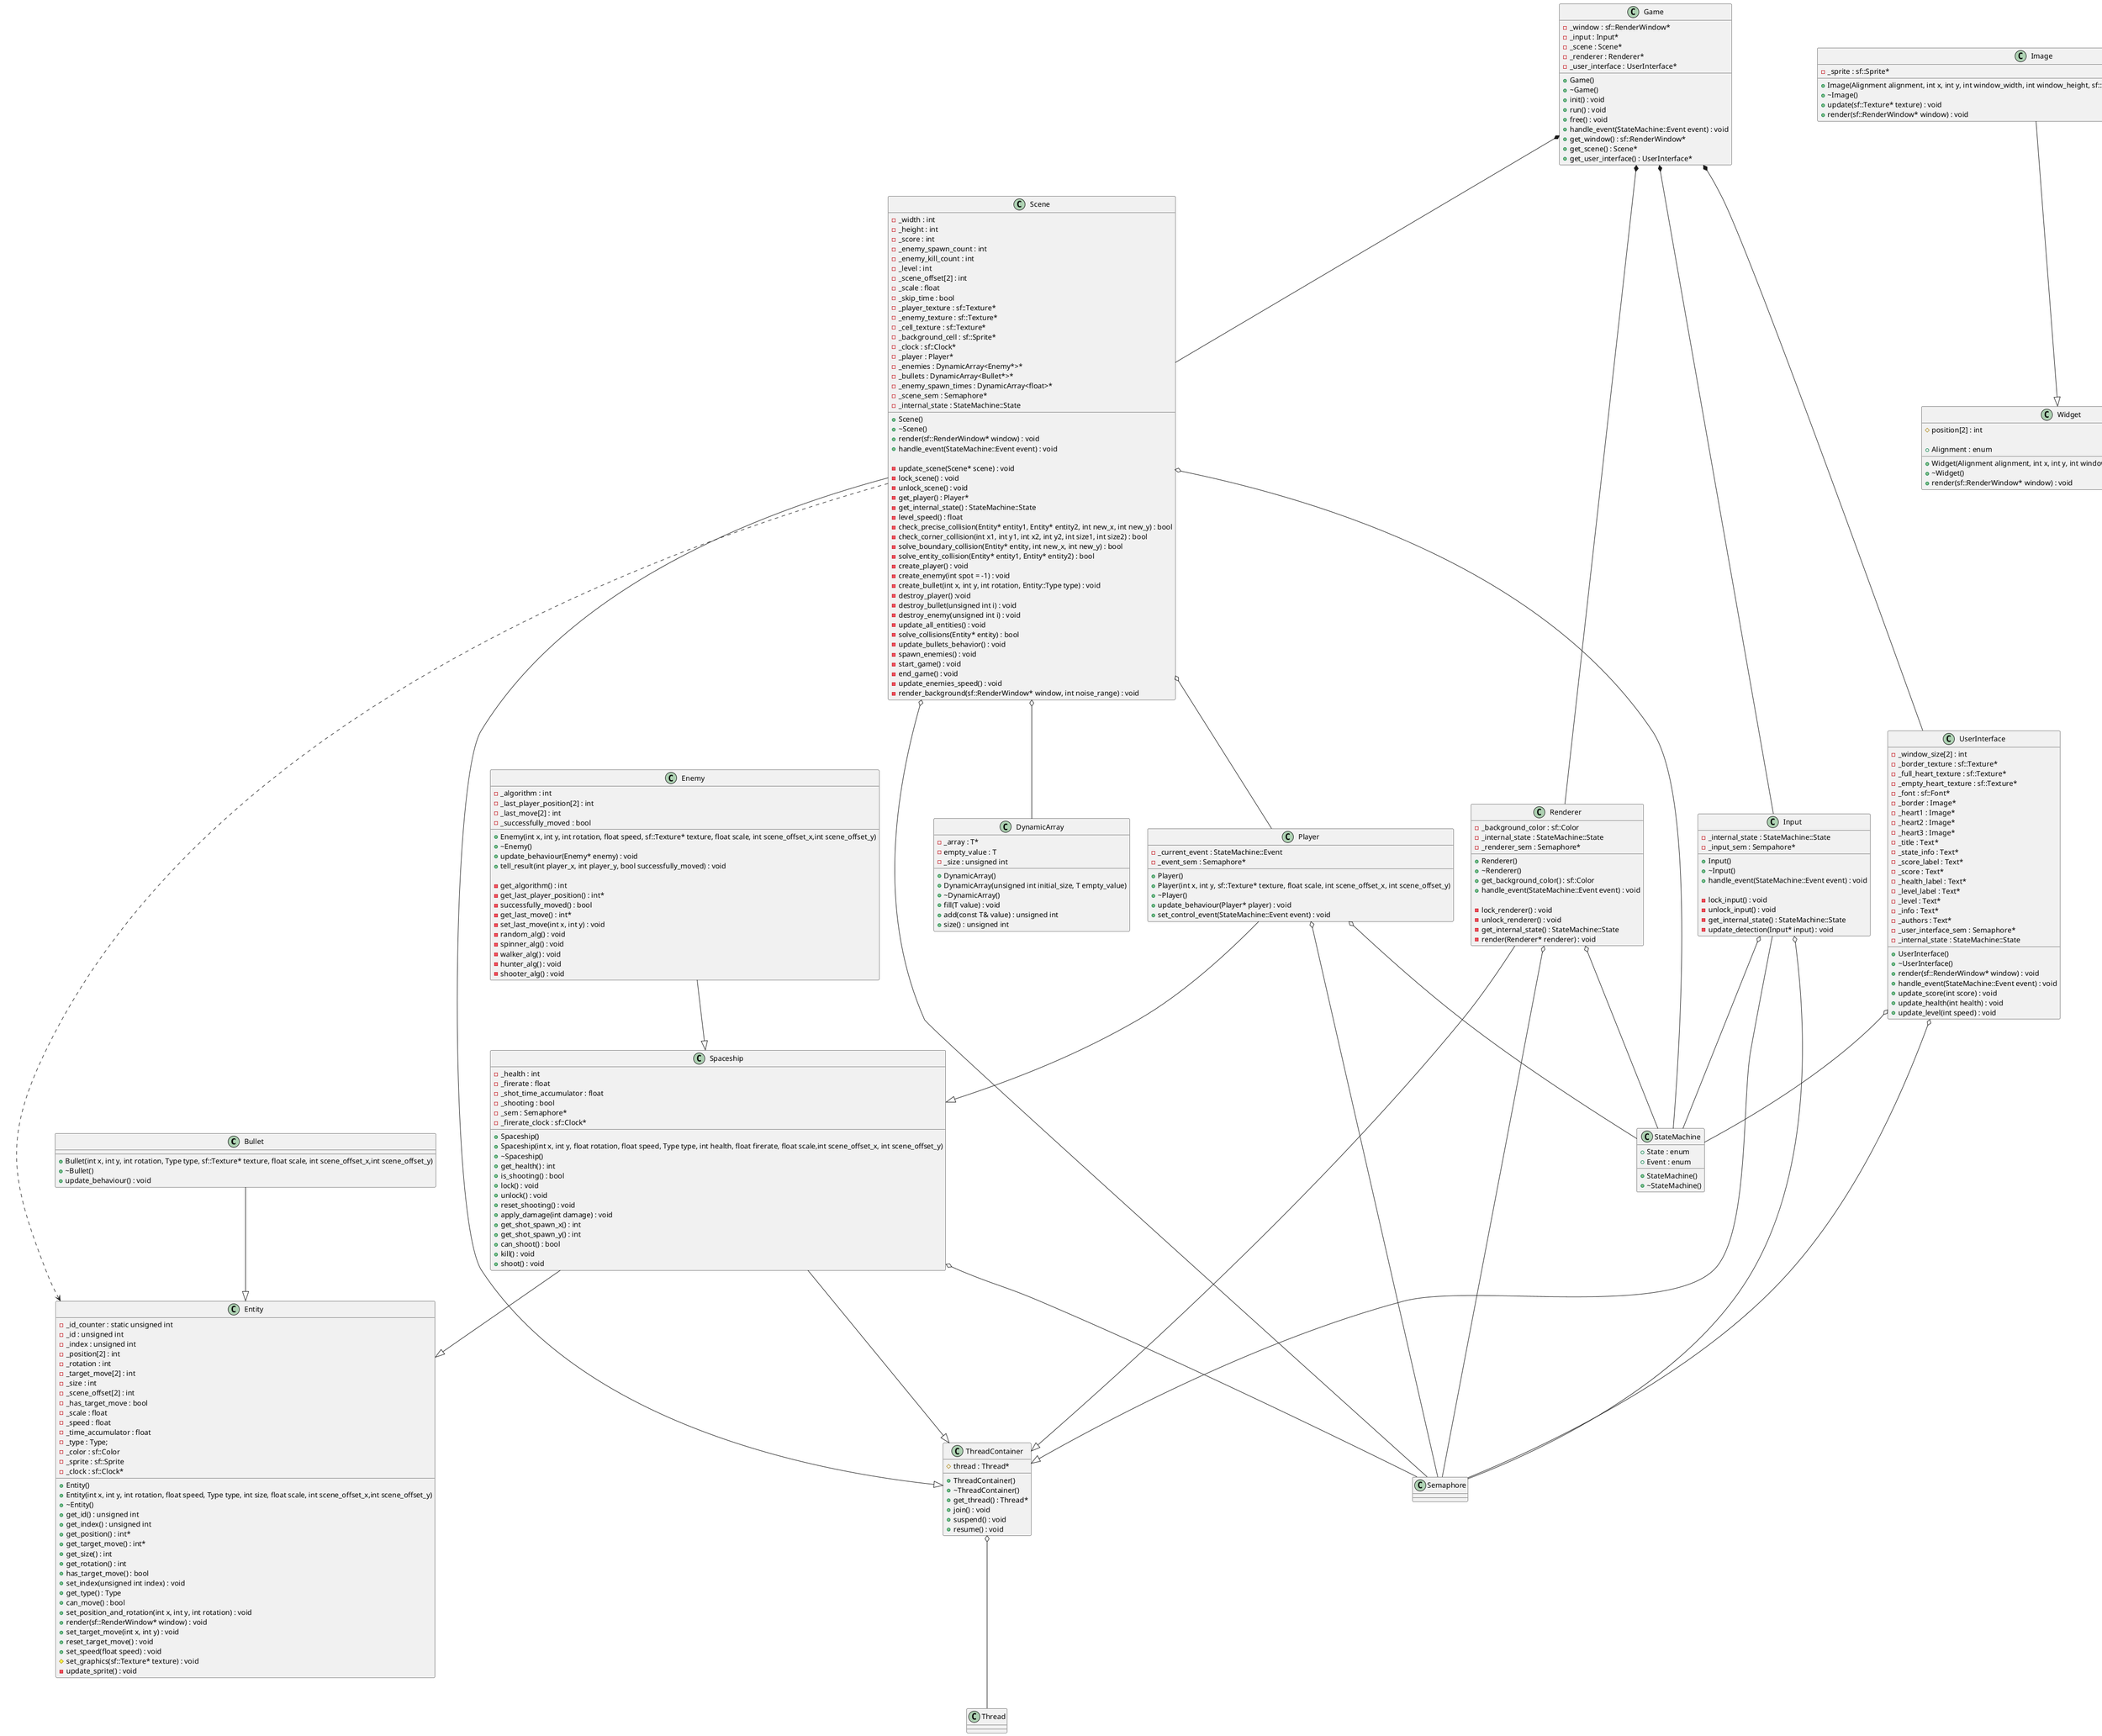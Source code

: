 @startuml
class Bullet {
    + Bullet(int x, int y, int rotation, Type type, sf::Texture* texture, float scale, int scene_offset_x,int scene_offset_y)
    + ~Bullet()
    + update_behaviour() : void
}

class DynamicArray {
    - _array : T*
    - empty_value : T
    - _size : unsigned int

    + DynamicArray()
    + DynamicArray(unsigned int initial_size, T empty_value)
    + ~DynamicArray()
    + fill(T value) : void
    + add(const T& value) : unsigned int
    + size() : unsigned int
}

class Enemy {
    - _algorithm : int
    - _last_player_position[2] : int
    - _last_move[2] : int
    - _successfully_moved : bool

    + Enemy(int x, int y, int rotation, float speed, sf::Texture* texture, float scale, int scene_offset_x,int scene_offset_y)
    + ~Enemy()
    + update_behaviour(Enemy* enemy) : void
    + tell_result(int player_x, int player_y, bool successfully_moved) : void
    
    - get_algorithm() : int 
    - get_last_player_position() : int* 
    - successfully_moved() : bool
    - get_last_move() : int*
    - set_last_move(int x, int y) : void
    - random_alg() : void
    - spinner_alg() : void
    - walker_alg() : void 
    - hunter_alg() : void
    - shooter_alg() : void
}

class Entity {
    - _id_counter : static unsigned int 
    - _id : unsigned int 
    - _index : unsigned int 
    - _position[2] : int
    - _rotation : int
    - _target_move[2] : int
    - _size : int
    - _scene_offset[2] : int
    - _has_target_move : bool
    - _scale : float
    - _speed : float
    - _time_accumulator : float
    - _type : Type;
    - _color : sf::Color
    - _sprite : sf::Sprite
    - _clock : sf::Clock* 

    + Entity()
    + Entity(int x, int y, int rotation, float speed, Type type, int size, float scale, int scene_offset_x,int scene_offset_y)
    + ~Entity()
    + get_id() : unsigned int
    + get_index() : unsigned int
    + get_position() : int* 
    + get_target_move() : int* 
    + get_size() : int
    + get_rotation() : int 
    + has_target_move() : bool 
    + set_index(unsigned int index) : void
    + get_type() : Type
    + can_move() : bool
    + set_position_and_rotation(int x, int y, int rotation) : void
    + render(sf::RenderWindow* window) : void
    + set_target_move(int x, int y) : void
    + reset_target_move() : void
    + set_speed(float speed) : void
    # set_graphics(sf::Texture* texture) : void
    - update_sprite() : void
}

class Game {
    - _window : sf::RenderWindow*
    - _input : Input*
    - _scene : Scene*
    - _renderer : Renderer*
    - _user_interface : UserInterface*

    + Game()
    + ~Game()
    + init() : void
    + run() : void
    + free() : void
    + handle_event(StateMachine::Event event) : void
    + get_window() : sf::RenderWindow* 
    + get_scene() : Scene* 
    + get_user_interface() : UserInterface* 
}

class Image {
    - _sprite : sf::Sprite*

    + Image(Alignment alignment, int x, int y, int window_width, int window_height, sf::Texture* texture, sf::Color color,float scale)
    + ~Image()
    + update(sf::Texture* texture) : void
    + render(sf::RenderWindow* window) : void
}

class Input {
    - _internal_state : StateMachine::State
    - _input_sem : Sempahore*

    + Input()
    + ~Input()
    + handle_event(StateMachine::Event event) : void

    - lock_input() : void 
    - unlock_input() : void
    - get_internal_state() : StateMachine::State
    - update_detection(Input* input) : void
}

class Player {
    - _current_event : StateMachine::Event
    - _event_sem : Semaphore* 

    + Player() 
    + Player(int x, int y, sf::Texture* texture, float scale, int scene_offset_x, int scene_offset_y)
    + ~Player()
    + update_behaviour(Player* player) : void
    + set_control_event(StateMachine::Event event) : void
}

class Renderer {
    - _background_color : sf::Color
    - _internal_state : StateMachine::State 
    - _renderer_sem : Semaphore* 

    + Renderer()
    + ~Renderer()
    + get_background_color() : sf::Color 
    + handle_event(StateMachine::Event event) : void

    - lock_renderer() : void
    - unlock_renderer() : void
    - get_internal_state() : StateMachine::State 
    - render(Renderer* renderer) : void
}

class Scene {
    - _width : int
    - _height : int
    - _score : int
    - _enemy_spawn_count : int
    - _enemy_kill_count : int
    - _level : int
    - _scene_offset[2] : int
    - _scale : float
    - _skip_time : bool
    - _player_texture : sf::Texture*
    - _enemy_texture : sf::Texture*
    - _cell_texture : sf::Texture*
    - _background_cell : sf::Sprite*
    - _clock : sf::Clock*
    - _player : Player*
    - _enemies : DynamicArray<Enemy*>*
    - _bullets : DynamicArray<Bullet*>*
    - _enemy_spawn_times : DynamicArray<float>*
    - _scene_sem : Semaphore*
    - _internal_state : StateMachine::State

    + Scene()
    + ~Scene()
    + render(sf::RenderWindow* window) : void
    + handle_event(StateMachine::Event event) : void

    - update_scene(Scene* scene) : void
    - lock_scene() : void
    - unlock_scene() : void
    - get_player() : Player* 
    - get_internal_state() : StateMachine::State
    - level_speed() : float
    - check_precise_collision(Entity* entity1, Entity* entity2, int new_x, int new_y) : bool
    - check_corner_collision(int x1, int y1, int x2, int y2, int size1, int size2) : bool
    - solve_boundary_collision(Entity* entity, int new_x, int new_y) : bool
    - solve_entity_collision(Entity* entity1, Entity* entity2) : bool
    - create_player() : void
    - create_enemy(int spot = -1) : void
    - create_bullet(int x, int y, int rotation, Entity::Type type) : void
    - destroy_player() :void
    - destroy_bullet(unsigned int i) : void
    - destroy_enemy(unsigned int i) : void
    - update_all_entities() : void
    - solve_collisions(Entity* entity) : bool
    - update_bullets_behavior() : void
    - spawn_enemies() : void
    - start_game() : void
    - end_game() : void
    - update_enemies_speed() : void
    - render_background(sf::RenderWindow* window, int noise_range) : void
}

Class Spaceship {
    - _health : int
    - _firerate : float
    - _shot_time_accumulator : float
    - _shooting : bool
    - _sem : Semaphore*
    - _firerate_clock : sf::Clock*

    + Spaceship()
    + Spaceship(int x, int y, float rotation, float speed, Type type, int health, float firerate, float scale,int scene_offset_x, int scene_offset_y)
    + ~Spaceship()
    + get_health() : int
    + is_shooting() : bool
    + lock() : void
    + unlock() : void
    + reset_shooting() : void
    + apply_damage(int damage) : void
    + get_shot_spawn_x() : int
    + get_shot_spawn_y() : int
    + can_shoot() : bool
    + kill() : void
    + shoot() : void
}

Class StateMachine {
    + State : enum
    + Event : enum
    + StateMachine()
    + ~StateMachine()
}

Class Text {
    - _text : sf::Text* 
    - _shadow : sf::Text* 

    + Text(Alignment alignment, int x, int y, int window_width, int window_height, sf::Font* font, sf::Color color,sf::Color shadow_color, int size, sf::String text)
    + ~Text()
    + update(sf::String text) : void
    + render(sf::RenderWindow* window) : void
}

class ThreadContainer {
    # thread : Thread*

    + ThreadContainer()
    + ~ThreadContainer()
    + get_thread() : Thread*
    + join() : void
    + suspend() : void
    + resume() : void
}

class UserInterface {
    - _window_size[2] : int
    - _border_texture : sf::Texture*
    - _full_heart_texture : sf::Texture* 
    - _empty_heart_texture : sf::Texture* 
    - _font : sf::Font*
    - _border : Image* 
    - _heart1 : Image*
    - _heart2 : Image*
    - _heart3 : Image* 
    - _title : Text*
    - _state_info : Text*
    - _score_label : Text*
    - _score : Text*
    - _health_label : Text*
    - _level_label : Text*
    - _level : Text*
    - _info : Text*
    - _authors : Text*
    - _user_interface_sem : Semaphore*
    - _internal_state : StateMachine::State

    + UserInterface()
    + ~UserInterface()
    + render(sf::RenderWindow* window) : void
    + handle_event(StateMachine::Event event) : void
    + update_score(int score) : void
    + update_health(int health) : void
    + update_level(int speed) : void
}

class Widget {
    # position[2] : int
    
    + Alignment : enum
    + Widget(Alignment alignment, int x, int y, int window_width, int window_height)
    + ~Widget()
    + render(sf::RenderWindow* window) : void
}

class Semaphore {}

class Thread {}

' Inheritance relations
Bullet --|> Entity
Enemy --|> Spaceship
Image --|> Widget
Input --|> ThreadContainer
Player --|> Spaceship
Renderer --|> ThreadContainer
Scene --|> ThreadContainer
Spaceship --|> Entity
Spaceship --|> ThreadContainer
Text --|> Widget

' Dependency relations
Scene ..> Entity

' Composition relations
Game *-- Scene
Game *-- UserInterface
Game *-- Input
Game *-- Renderer

' Aggregation relations
Input o-- StateMachine
Input o-- Semaphore
Player o-- StateMachine
Player o-- Semaphore
Renderer o-- StateMachine
Renderer o-- Semaphore
Scene o-- Player
Scene o-- DynamicArray
Scene o-- StateMachine
Scene o-- Semaphore
Spaceship o-- Semaphore
ThreadContainer o-- Thread
UserInterface o-- StateMachine
UserInterface o-- Semaphore

@enduml